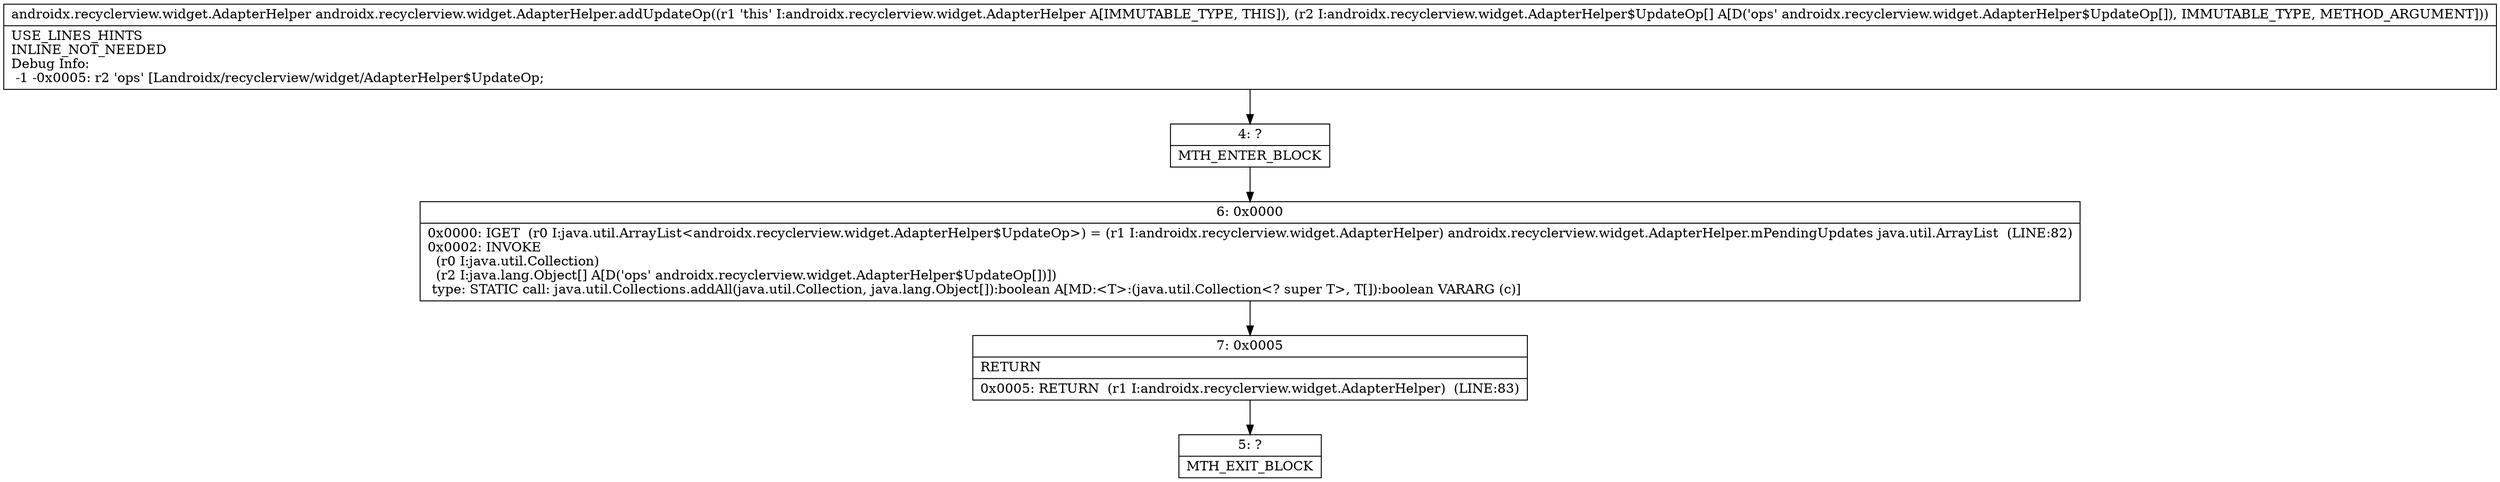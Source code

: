 digraph "CFG forandroidx.recyclerview.widget.AdapterHelper.addUpdateOp([Landroidx\/recyclerview\/widget\/AdapterHelper$UpdateOp;)Landroidx\/recyclerview\/widget\/AdapterHelper;" {
Node_4 [shape=record,label="{4\:\ ?|MTH_ENTER_BLOCK\l}"];
Node_6 [shape=record,label="{6\:\ 0x0000|0x0000: IGET  (r0 I:java.util.ArrayList\<androidx.recyclerview.widget.AdapterHelper$UpdateOp\>) = (r1 I:androidx.recyclerview.widget.AdapterHelper) androidx.recyclerview.widget.AdapterHelper.mPendingUpdates java.util.ArrayList  (LINE:82)\l0x0002: INVOKE  \l  (r0 I:java.util.Collection)\l  (r2 I:java.lang.Object[] A[D('ops' androidx.recyclerview.widget.AdapterHelper$UpdateOp[])])\l type: STATIC call: java.util.Collections.addAll(java.util.Collection, java.lang.Object[]):boolean A[MD:\<T\>:(java.util.Collection\<? super T\>, T[]):boolean VARARG (c)]\l}"];
Node_7 [shape=record,label="{7\:\ 0x0005|RETURN\l|0x0005: RETURN  (r1 I:androidx.recyclerview.widget.AdapterHelper)  (LINE:83)\l}"];
Node_5 [shape=record,label="{5\:\ ?|MTH_EXIT_BLOCK\l}"];
MethodNode[shape=record,label="{androidx.recyclerview.widget.AdapterHelper androidx.recyclerview.widget.AdapterHelper.addUpdateOp((r1 'this' I:androidx.recyclerview.widget.AdapterHelper A[IMMUTABLE_TYPE, THIS]), (r2 I:androidx.recyclerview.widget.AdapterHelper$UpdateOp[] A[D('ops' androidx.recyclerview.widget.AdapterHelper$UpdateOp[]), IMMUTABLE_TYPE, METHOD_ARGUMENT]))  | USE_LINES_HINTS\lINLINE_NOT_NEEDED\lDebug Info:\l  \-1 \-0x0005: r2 'ops' [Landroidx\/recyclerview\/widget\/AdapterHelper$UpdateOp;\l}"];
MethodNode -> Node_4;Node_4 -> Node_6;
Node_6 -> Node_7;
Node_7 -> Node_5;
}

